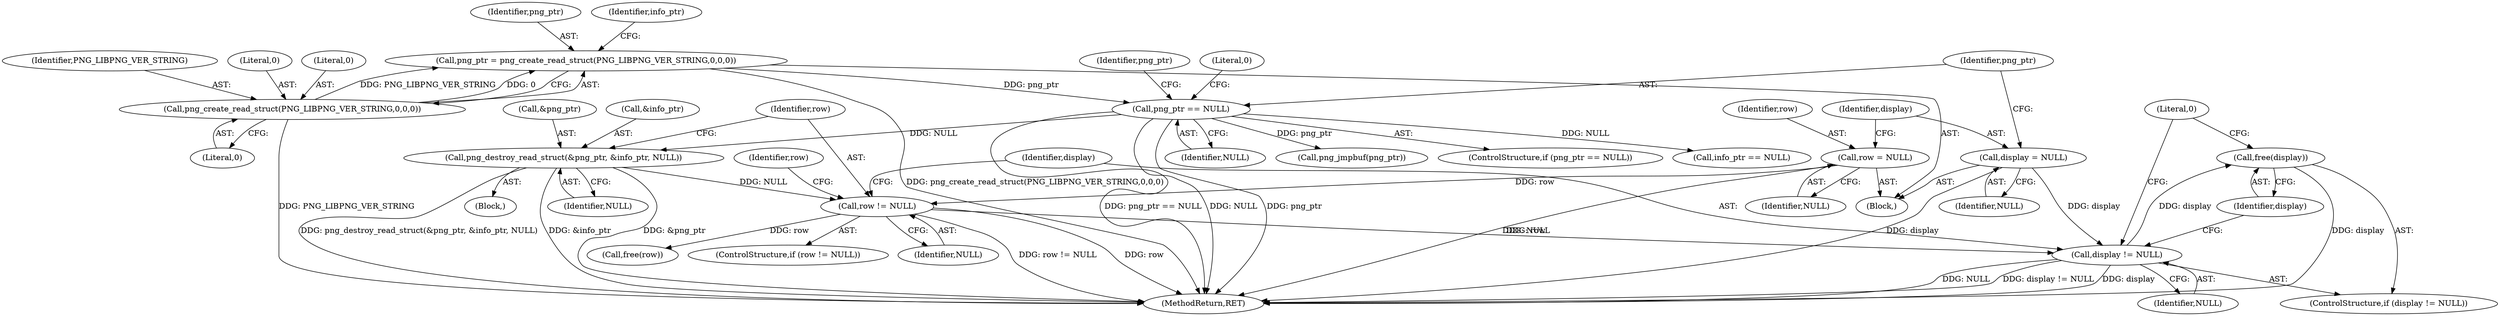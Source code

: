 digraph "0_Android_9d4853418ab2f754c2b63e091c29c5529b8b86ca_153@API" {
"1000156" [label="(Call,free(display))"];
"1000153" [label="(Call,display != NULL)"];
"1000126" [label="(Call,display = NULL)"];
"1000147" [label="(Call,row != NULL)"];
"1000122" [label="(Call,row = NULL)"];
"1000140" [label="(Call,png_destroy_read_struct(&png_ptr, &info_ptr, NULL))"];
"1000130" [label="(Call,png_ptr == NULL)"];
"1000110" [label="(Call,png_ptr = png_create_read_struct(PNG_LIBPNG_VER_STRING,0,0,0))"];
"1000112" [label="(Call,png_create_read_struct(PNG_LIBPNG_VER_STRING,0,0,0))"];
"1000139" [label="(Block,)"];
"1000126" [label="(Call,display = NULL)"];
"1000128" [label="(Identifier,NULL)"];
"1000122" [label="(Call,row = NULL)"];
"1000151" [label="(Identifier,row)"];
"1000143" [label="(Call,&info_ptr)"];
"1000130" [label="(Call,png_ptr == NULL)"];
"1000137" [label="(Call,png_jmpbuf(png_ptr))"];
"1000157" [label="(Identifier,display)"];
"1000155" [label="(Identifier,NULL)"];
"1000111" [label="(Identifier,png_ptr)"];
"1000141" [label="(Call,&png_ptr)"];
"1000140" [label="(Call,png_destroy_read_struct(&png_ptr, &info_ptr, NULL))"];
"1000110" [label="(Call,png_ptr = png_create_read_struct(PNG_LIBPNG_VER_STRING,0,0,0))"];
"1000113" [label="(Identifier,PNG_LIBPNG_VER_STRING)"];
"1000156" [label="(Call,free(display))"];
"1000119" [label="(Identifier,info_ptr)"];
"1000148" [label="(Identifier,row)"];
"1000147" [label="(Call,row != NULL)"];
"1000108" [label="(Block,)"];
"1000138" [label="(Identifier,png_ptr)"];
"1000146" [label="(ControlStructure,if (row != NULL))"];
"1000124" [label="(Identifier,NULL)"];
"1000129" [label="(ControlStructure,if (png_ptr == NULL))"];
"1000153" [label="(Call,display != NULL)"];
"1000131" [label="(Identifier,png_ptr)"];
"1000159" [label="(Literal,0)"];
"1000127" [label="(Identifier,display)"];
"1000112" [label="(Call,png_create_read_struct(PNG_LIBPNG_VER_STRING,0,0,0))"];
"1000168" [label="(Call,info_ptr == NULL)"];
"1000282" [label="(MethodReturn,RET)"];
"1000149" [label="(Identifier,NULL)"];
"1000116" [label="(Literal,0)"];
"1000154" [label="(Identifier,display)"];
"1000115" [label="(Literal,0)"];
"1000134" [label="(Literal,0)"];
"1000152" [label="(ControlStructure,if (display != NULL))"];
"1000132" [label="(Identifier,NULL)"];
"1000114" [label="(Literal,0)"];
"1000145" [label="(Identifier,NULL)"];
"1000150" [label="(Call,free(row))"];
"1000123" [label="(Identifier,row)"];
"1000156" -> "1000152"  [label="AST: "];
"1000156" -> "1000157"  [label="CFG: "];
"1000157" -> "1000156"  [label="AST: "];
"1000159" -> "1000156"  [label="CFG: "];
"1000156" -> "1000282"  [label="DDG: display"];
"1000153" -> "1000156"  [label="DDG: display"];
"1000153" -> "1000152"  [label="AST: "];
"1000153" -> "1000155"  [label="CFG: "];
"1000154" -> "1000153"  [label="AST: "];
"1000155" -> "1000153"  [label="AST: "];
"1000157" -> "1000153"  [label="CFG: "];
"1000159" -> "1000153"  [label="CFG: "];
"1000153" -> "1000282"  [label="DDG: NULL"];
"1000153" -> "1000282"  [label="DDG: display != NULL"];
"1000153" -> "1000282"  [label="DDG: display"];
"1000126" -> "1000153"  [label="DDG: display"];
"1000147" -> "1000153"  [label="DDG: NULL"];
"1000126" -> "1000108"  [label="AST: "];
"1000126" -> "1000128"  [label="CFG: "];
"1000127" -> "1000126"  [label="AST: "];
"1000128" -> "1000126"  [label="AST: "];
"1000131" -> "1000126"  [label="CFG: "];
"1000126" -> "1000282"  [label="DDG: display"];
"1000147" -> "1000146"  [label="AST: "];
"1000147" -> "1000149"  [label="CFG: "];
"1000148" -> "1000147"  [label="AST: "];
"1000149" -> "1000147"  [label="AST: "];
"1000151" -> "1000147"  [label="CFG: "];
"1000154" -> "1000147"  [label="CFG: "];
"1000147" -> "1000282"  [label="DDG: row"];
"1000147" -> "1000282"  [label="DDG: row != NULL"];
"1000122" -> "1000147"  [label="DDG: row"];
"1000140" -> "1000147"  [label="DDG: NULL"];
"1000147" -> "1000150"  [label="DDG: row"];
"1000122" -> "1000108"  [label="AST: "];
"1000122" -> "1000124"  [label="CFG: "];
"1000123" -> "1000122"  [label="AST: "];
"1000124" -> "1000122"  [label="AST: "];
"1000127" -> "1000122"  [label="CFG: "];
"1000122" -> "1000282"  [label="DDG: row"];
"1000140" -> "1000139"  [label="AST: "];
"1000140" -> "1000145"  [label="CFG: "];
"1000141" -> "1000140"  [label="AST: "];
"1000143" -> "1000140"  [label="AST: "];
"1000145" -> "1000140"  [label="AST: "];
"1000148" -> "1000140"  [label="CFG: "];
"1000140" -> "1000282"  [label="DDG: &png_ptr"];
"1000140" -> "1000282"  [label="DDG: png_destroy_read_struct(&png_ptr, &info_ptr, NULL)"];
"1000140" -> "1000282"  [label="DDG: &info_ptr"];
"1000130" -> "1000140"  [label="DDG: NULL"];
"1000130" -> "1000129"  [label="AST: "];
"1000130" -> "1000132"  [label="CFG: "];
"1000131" -> "1000130"  [label="AST: "];
"1000132" -> "1000130"  [label="AST: "];
"1000134" -> "1000130"  [label="CFG: "];
"1000138" -> "1000130"  [label="CFG: "];
"1000130" -> "1000282"  [label="DDG: png_ptr == NULL"];
"1000130" -> "1000282"  [label="DDG: NULL"];
"1000130" -> "1000282"  [label="DDG: png_ptr"];
"1000110" -> "1000130"  [label="DDG: png_ptr"];
"1000130" -> "1000137"  [label="DDG: png_ptr"];
"1000130" -> "1000168"  [label="DDG: NULL"];
"1000110" -> "1000108"  [label="AST: "];
"1000110" -> "1000112"  [label="CFG: "];
"1000111" -> "1000110"  [label="AST: "];
"1000112" -> "1000110"  [label="AST: "];
"1000119" -> "1000110"  [label="CFG: "];
"1000110" -> "1000282"  [label="DDG: png_create_read_struct(PNG_LIBPNG_VER_STRING,0,0,0)"];
"1000112" -> "1000110"  [label="DDG: PNG_LIBPNG_VER_STRING"];
"1000112" -> "1000110"  [label="DDG: 0"];
"1000112" -> "1000116"  [label="CFG: "];
"1000113" -> "1000112"  [label="AST: "];
"1000114" -> "1000112"  [label="AST: "];
"1000115" -> "1000112"  [label="AST: "];
"1000116" -> "1000112"  [label="AST: "];
"1000112" -> "1000282"  [label="DDG: PNG_LIBPNG_VER_STRING"];
}
